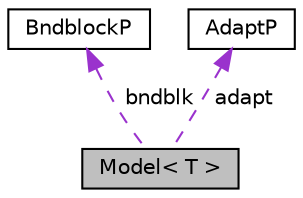 digraph "Model&lt; T &gt;"
{
 // LATEX_PDF_SIZE
  bgcolor="transparent";
  edge [fontname="Helvetica",fontsize="10",labelfontname="Helvetica",labelfontsize="10"];
  node [fontname="Helvetica",fontsize="10",shape=record];
  Node1 [label="Model\< T \>",height=0.2,width=0.4,color="black", fillcolor="grey75", style="filled", fontcolor="black",tooltip=" "];
  Node2 -> Node1 [dir="back",color="darkorchid3",fontsize="10",style="dashed",label=" bndblk" ,fontname="Helvetica"];
  Node2 [label="BndblockP",height=0.2,width=0.4,color="black",URL="$structBndblockP.html",tooltip=" "];
  Node3 -> Node1 [dir="back",color="darkorchid3",fontsize="10",style="dashed",label=" adapt" ,fontname="Helvetica"];
  Node3 [label="AdaptP",height=0.2,width=0.4,color="black",URL="$structAdaptP.html",tooltip=" "];
}
